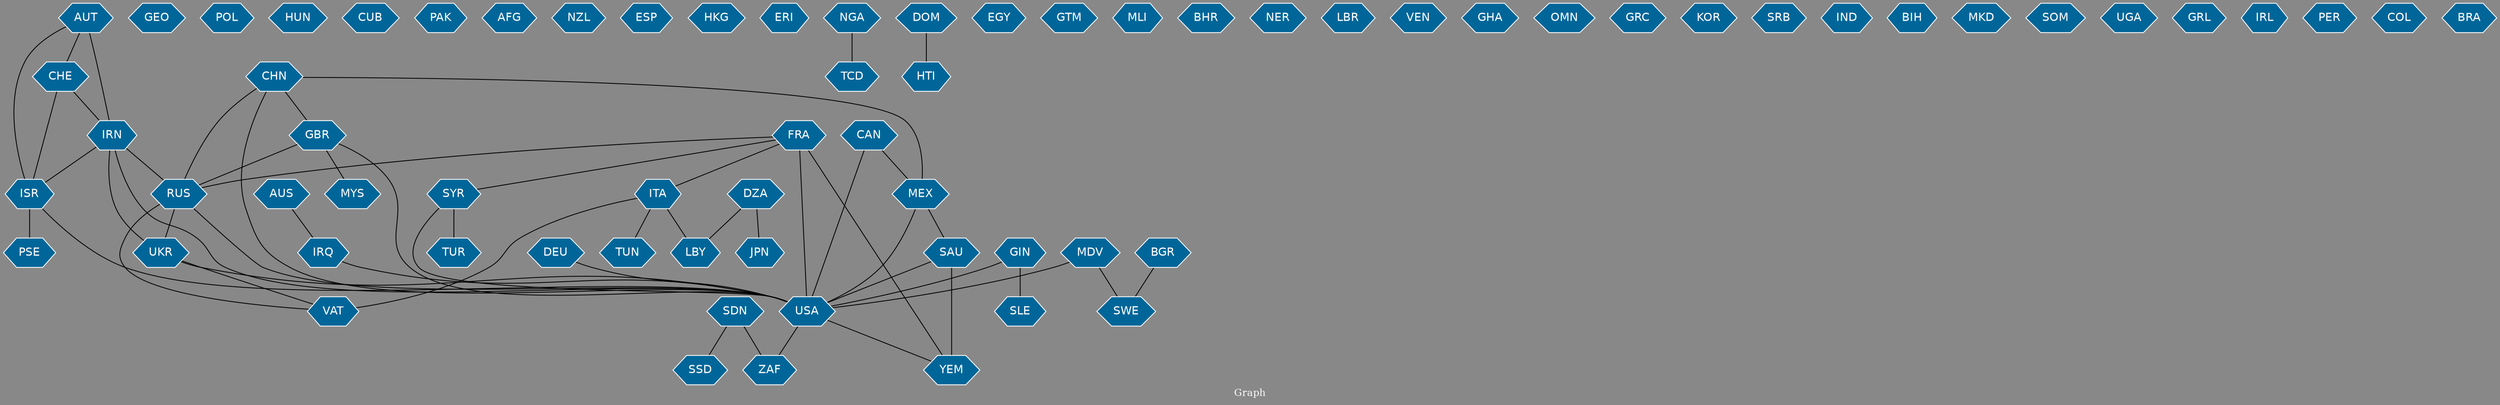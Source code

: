 // Countries together in item graph
graph {
	graph [bgcolor="#888888" fontcolor=white fontsize=12 label="Graph" outputorder=edgesfirst overlap=prism]
	node [color=white fillcolor="#006699" fontcolor=white fontname=Helvetica shape=hexagon style=filled]
	edge [arrowhead=open color=black fontcolor=white fontname=Courier fontsize=12]
		VAT [label=VAT]
		GBR [label=GBR]
		FRA [label=FRA]
		USA [label=USA]
		UKR [label=UKR]
		RUS [label=RUS]
		ZAF [label=ZAF]
		AUT [label=AUT]
		ISR [label=ISR]
		CHE [label=CHE]
		IRN [label=IRN]
		GEO [label=GEO]
		POL [label=POL]
		ITA [label=ITA]
		YEM [label=YEM]
		SAU [label=SAU]
		HUN [label=HUN]
		LBY [label=LBY]
		TUN [label=TUN]
		CUB [label=CUB]
		IRQ [label=IRQ]
		CAN [label=CAN]
		PSE [label=PSE]
		CHN [label=CHN]
		SYR [label=SYR]
		JPN [label=JPN]
		MEX [label=MEX]
		PAK [label=PAK]
		TUR [label=TUR]
		AFG [label=AFG]
		NZL [label=NZL]
		DEU [label=DEU]
		ESP [label=ESP]
		HKG [label=HKG]
		SWE [label=SWE]
		MDV [label=MDV]
		ERI [label=ERI]
		SDN [label=SDN]
		NGA [label=NGA]
		TCD [label=TCD]
		HTI [label=HTI]
		DOM [label=DOM]
		EGY [label=EGY]
		GTM [label=GTM]
		MLI [label=MLI]
		BHR [label=BHR]
		GIN [label=GIN]
		NER [label=NER]
		LBR [label=LBR]
		VEN [label=VEN]
		GHA [label=GHA]
		OMN [label=OMN]
		GRC [label=GRC]
		KOR [label=KOR]
		SRB [label=SRB]
		MYS [label=MYS]
		DZA [label=DZA]
		IND [label=IND]
		BIH [label=BIH]
		MKD [label=MKD]
		BGR [label=BGR]
		SSD [label=SSD]
		SOM [label=SOM]
		AUS [label=AUS]
		UGA [label=UGA]
		GRL [label=GRL]
		IRL [label=IRL]
		PER [label=PER]
		COL [label=COL]
		BRA [label=BRA]
		SLE [label=SLE]
			IRN -- RUS [weight=1]
			FRA -- USA [weight=5]
			SYR -- USA [weight=1]
			USA -- ZAF [weight=1]
			ISR -- PSE [weight=6]
			SYR -- TUR [weight=5]
			ITA -- TUN [weight=1]
			CHN -- USA [weight=1]
			UKR -- VAT [weight=1]
			ITA -- LBY [weight=1]
			CHN -- GBR [weight=1]
			CAN -- USA [weight=2]
			SAU -- YEM [weight=6]
			IRQ -- USA [weight=3]
			BGR -- SWE [weight=1]
			GBR -- MYS [weight=1]
			GIN -- USA [weight=1]
			DZA -- JPN [weight=2]
			FRA -- YEM [weight=1]
			AUT -- CHE [weight=1]
			AUS -- IRQ [weight=1]
			CHE -- IRN [weight=1]
			MDV -- SWE [weight=1]
			CHN -- RUS [weight=1]
			CHN -- MEX [weight=1]
			MEX -- USA [weight=3]
			CHE -- ISR [weight=1]
			RUS -- VAT [weight=1]
			IRN -- UKR [weight=1]
			USA -- YEM [weight=1]
			MEX -- SAU [weight=3]
			ITA -- VAT [weight=2]
			RUS -- USA [weight=1]
			CAN -- MEX [weight=1]
			GIN -- SLE [weight=1]
			DEU -- USA [weight=1]
			AUT -- ISR [weight=1]
			IRN -- ISR [weight=1]
			FRA -- SYR [weight=1]
			FRA -- RUS [weight=2]
			IRN -- USA [weight=1]
			FRA -- ITA [weight=2]
			ISR -- USA [weight=1]
			MDV -- USA [weight=1]
			SDN -- SSD [weight=1]
			UKR -- USA [weight=1]
			DOM -- HTI [weight=1]
			DZA -- LBY [weight=1]
			GBR -- RUS [weight=1]
			RUS -- UKR [weight=4]
			AUT -- IRN [weight=2]
			SDN -- ZAF [weight=2]
			NGA -- TCD [weight=1]
			GBR -- USA [weight=1]
			SAU -- USA [weight=3]
}